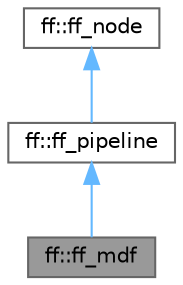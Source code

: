 digraph "ff::ff_mdf"
{
 // LATEX_PDF_SIZE
  bgcolor="transparent";
  edge [fontname=Helvetica,fontsize=10,labelfontname=Helvetica,labelfontsize=10];
  node [fontname=Helvetica,fontsize=10,shape=box,height=0.2,width=0.4];
  Node1 [id="Node000001",label="ff::ff_mdf",height=0.2,width=0.4,color="gray40", fillcolor="grey60", style="filled", fontcolor="black",tooltip="Macro Data Flow executor"];
  Node2 -> Node1 [id="edge1_Node000001_Node000002",dir="back",color="steelblue1",style="solid",tooltip=" "];
  Node2 [id="Node000002",label="ff::ff_pipeline",height=0.2,width=0.4,color="gray40", fillcolor="white", style="filled",URL="$classff_1_1ff__pipeline.html",tooltip="The Pipeline skeleton (low-level syntax)"];
  Node3 -> Node2 [id="edge2_Node000002_Node000003",dir="back",color="steelblue1",style="solid",tooltip=" "];
  Node3 [id="Node000003",label="ff::ff_node",height=0.2,width=0.4,color="gray40", fillcolor="white", style="filled",URL="$classff_1_1ff__node.html",tooltip="The FastFlow abstract contanier for a parallel activity (actor)."];
}
